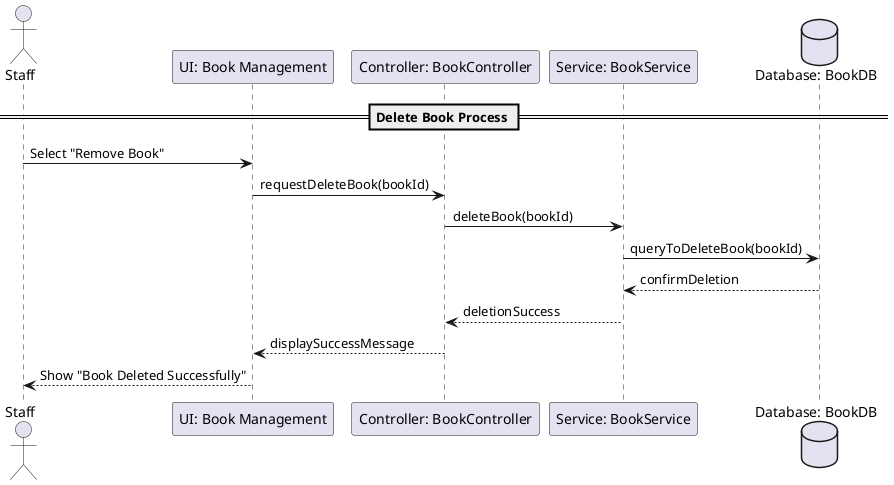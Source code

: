 @startuml
actor Staff as staff
participant "UI: Book Management" as ui
participant "Controller: BookController" as controller
participant "Service: BookService" as service
database "Database: BookDB" as database

== Delete Book Process ==
staff -> ui: Select "Remove Book"
ui -> controller: requestDeleteBook(bookId)
controller -> service: deleteBook(bookId)
service -> database: queryToDeleteBook(bookId)
database --> service: confirmDeletion
service --> controller: deletionSuccess
controller --> ui: displaySuccessMessage
ui --> staff: Show "Book Deleted Successfully"

@enduml
